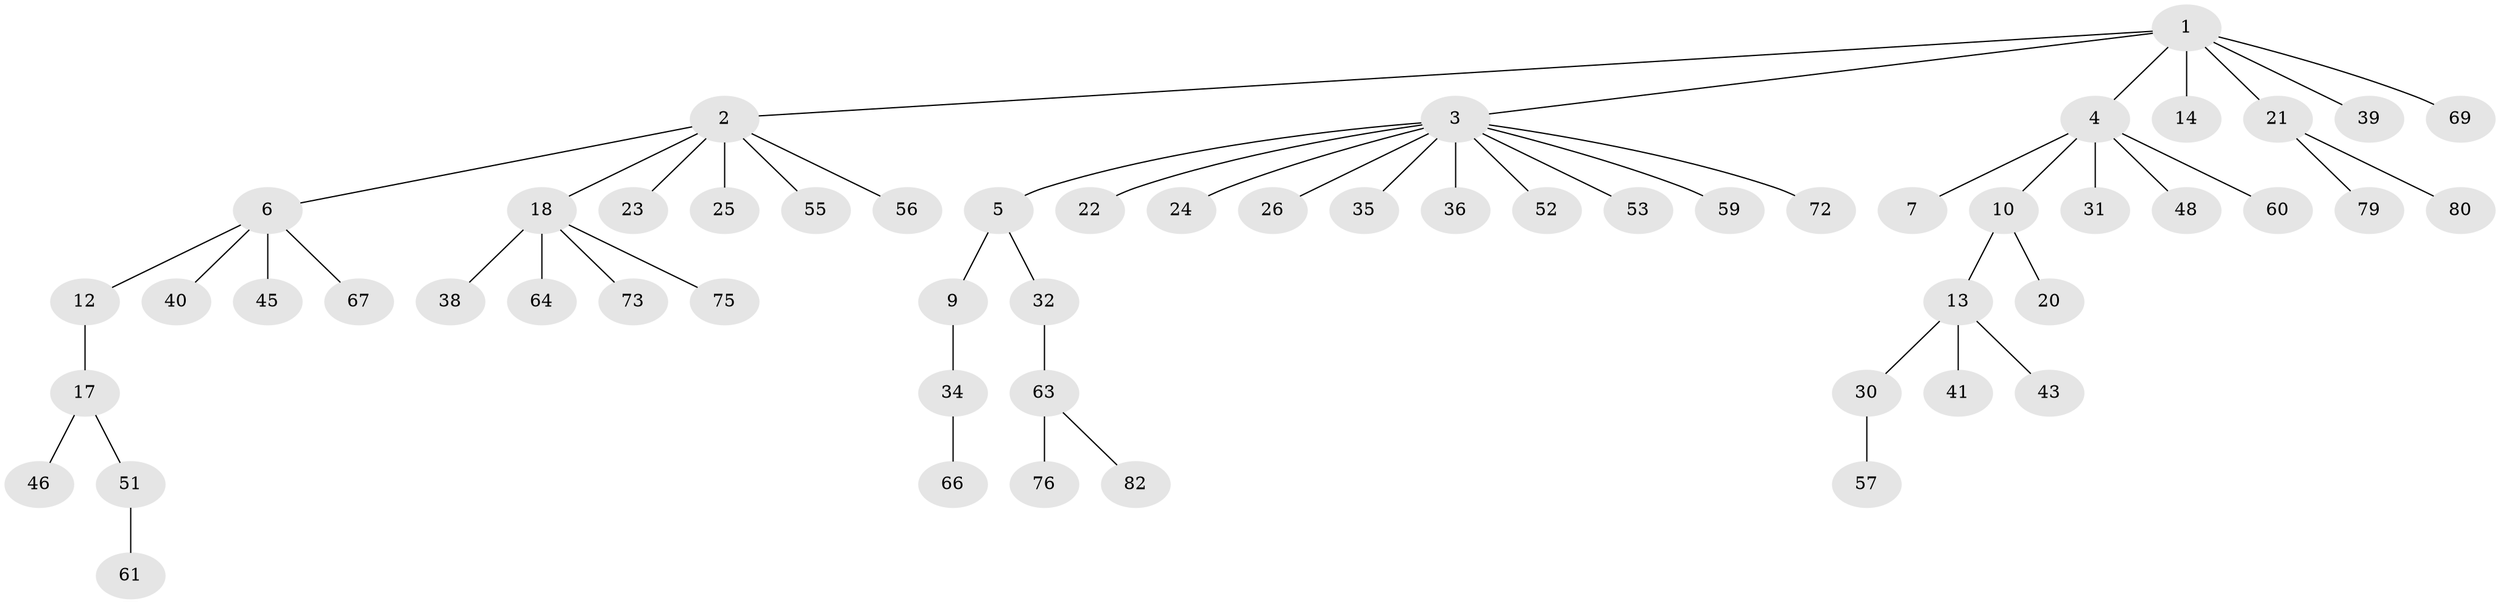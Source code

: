 // original degree distribution, {6: 0.036585365853658534, 5: 0.036585365853658534, 4: 0.036585365853658534, 2: 0.24390243902439024, 7: 0.012195121951219513, 3: 0.10975609756097561, 1: 0.524390243902439}
// Generated by graph-tools (version 1.1) at 2025/42/03/06/25 10:42:05]
// undirected, 56 vertices, 55 edges
graph export_dot {
graph [start="1"]
  node [color=gray90,style=filled];
  1 [super="+11"];
  2 [super="+16"];
  3 [super="+8"];
  4 [super="+37"];
  5 [super="+70"];
  6 [super="+15"];
  7 [super="+19"];
  9;
  10 [super="+29"];
  12;
  13 [super="+71"];
  14 [super="+33"];
  17 [super="+27"];
  18 [super="+44"];
  20;
  21 [super="+49"];
  22 [super="+28"];
  23;
  24;
  25 [super="+65"];
  26;
  30 [super="+50"];
  31 [super="+77"];
  32;
  34 [super="+58"];
  35;
  36;
  38 [super="+62"];
  39;
  40;
  41 [super="+42"];
  43 [super="+54"];
  45 [super="+47"];
  46;
  48;
  51;
  52;
  53 [super="+74"];
  55;
  56;
  57;
  59;
  60;
  61 [super="+78"];
  63 [super="+68"];
  64;
  66;
  67;
  69;
  72;
  73;
  75 [super="+81"];
  76;
  79;
  80;
  82;
  1 -- 2;
  1 -- 3;
  1 -- 4;
  1 -- 14;
  1 -- 69;
  1 -- 21;
  1 -- 39;
  2 -- 6;
  2 -- 18;
  2 -- 23;
  2 -- 56;
  2 -- 25;
  2 -- 55;
  3 -- 5;
  3 -- 24;
  3 -- 26;
  3 -- 36;
  3 -- 35;
  3 -- 52;
  3 -- 53;
  3 -- 22;
  3 -- 72;
  3 -- 59;
  4 -- 7;
  4 -- 10;
  4 -- 31;
  4 -- 48;
  4 -- 60;
  5 -- 9;
  5 -- 32;
  6 -- 12;
  6 -- 40;
  6 -- 67;
  6 -- 45;
  9 -- 34;
  10 -- 13;
  10 -- 20;
  12 -- 17;
  13 -- 30;
  13 -- 41;
  13 -- 43;
  17 -- 51;
  17 -- 46;
  18 -- 38;
  18 -- 64;
  18 -- 73;
  18 -- 75;
  21 -- 80;
  21 -- 79;
  30 -- 57;
  32 -- 63;
  34 -- 66;
  51 -- 61;
  63 -- 76;
  63 -- 82;
}
